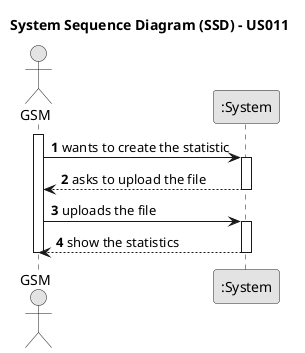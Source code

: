 @startuml
skinparam monochrome true
skinparam packageStyle rectangle
skinparam shadowing false

title System Sequence Diagram (SSD) - US011

autonumber

actor "GSM" as GSM
participant ":System" as System

activate GSM

    GSM -> System : wants to create the statistic
    activate System

        System --> GSM : asks to upload the file
    deactivate System
    GSM -> System : uploads the file
    activate System

        System --> GSM : show the statistics
    deactivate System

deactivate GSM
@enduml
